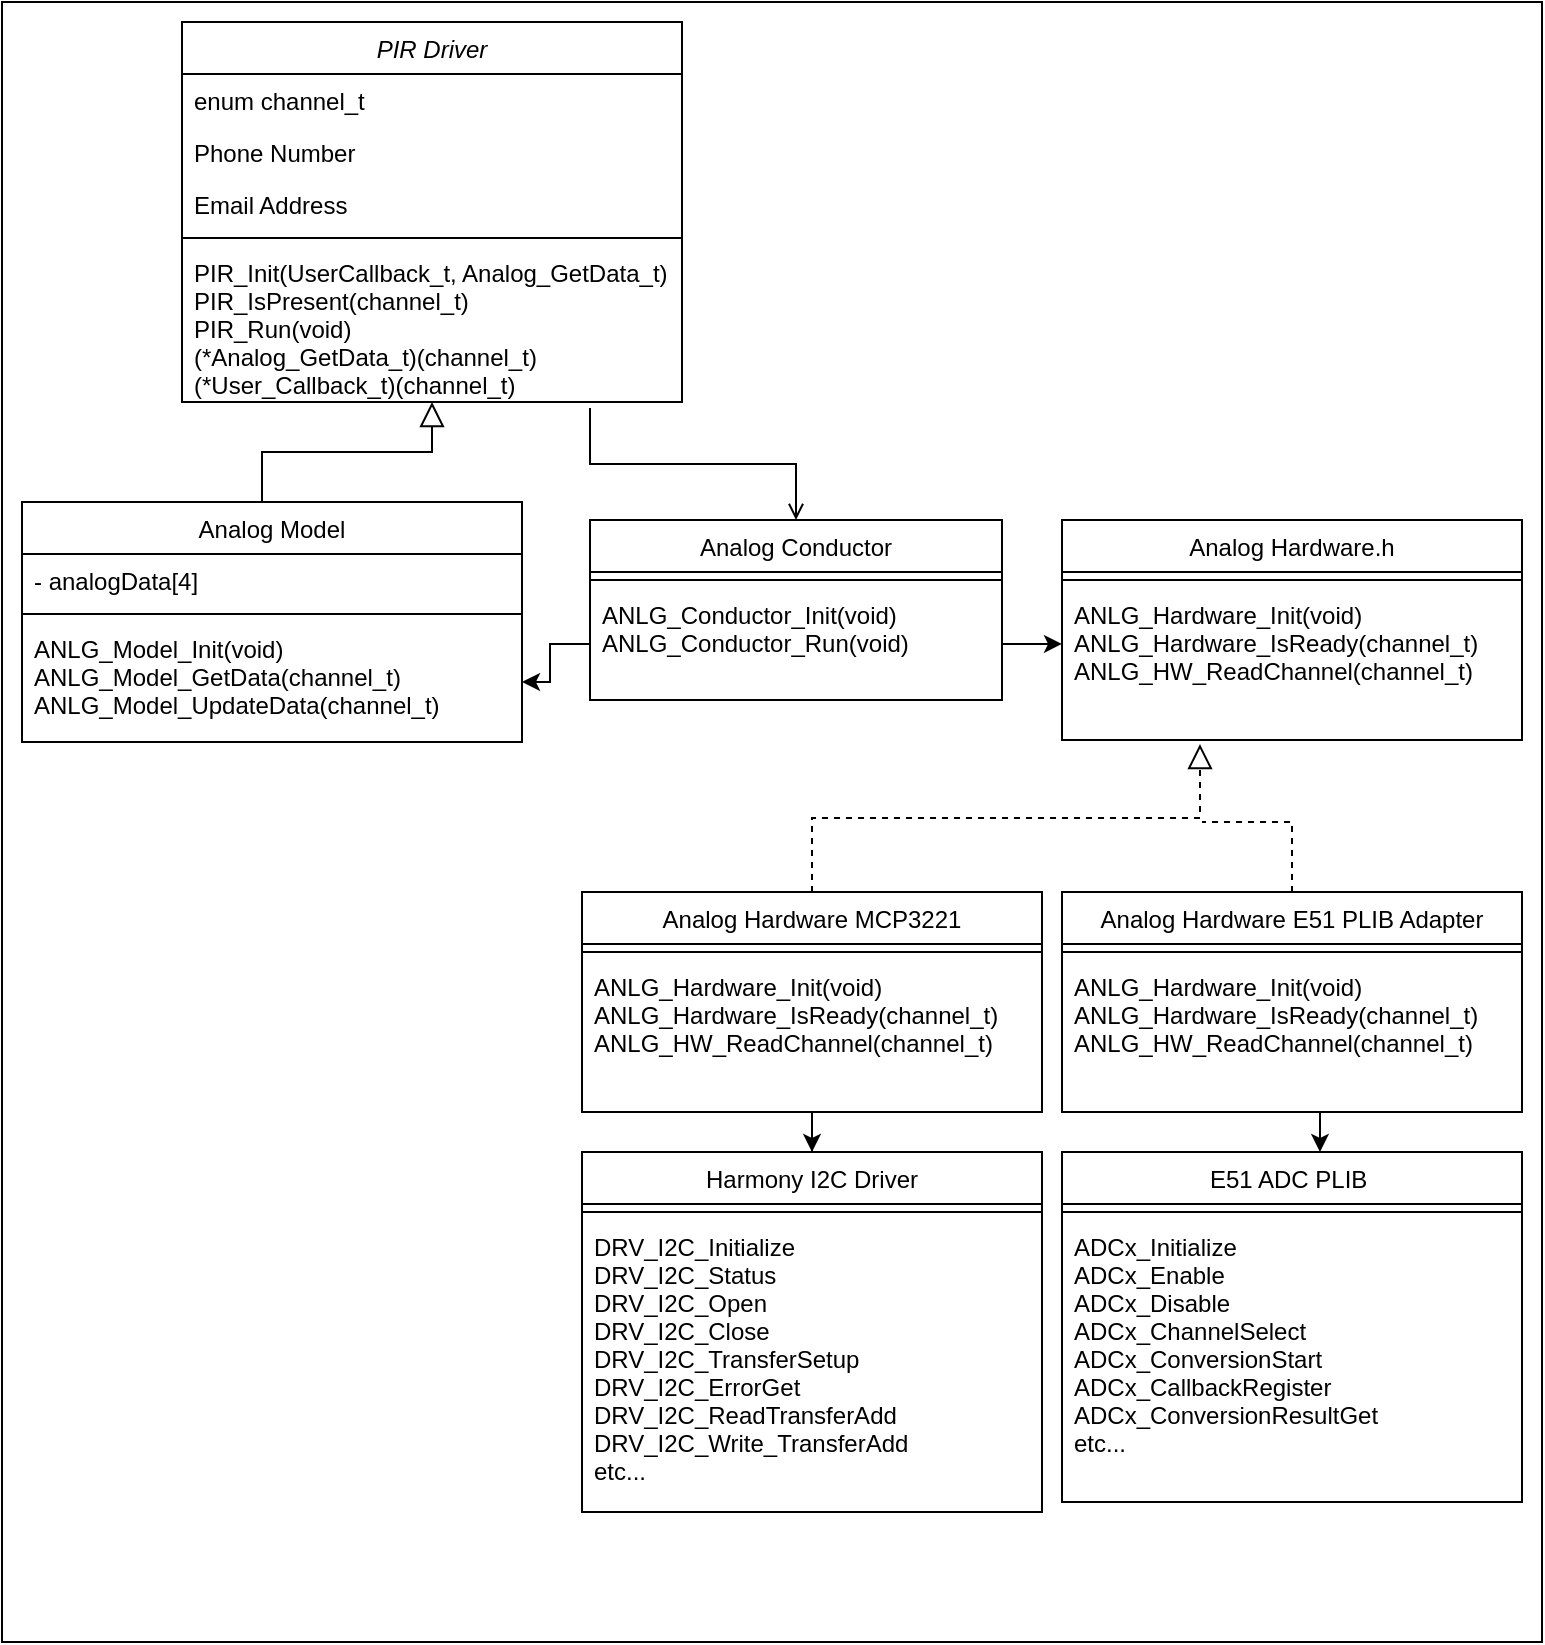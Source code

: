 <mxfile version="20.7.4" type="device"><diagram id="C5RBs43oDa-KdzZeNtuy" name="Page-1"><mxGraphModel dx="1405" dy="958" grid="1" gridSize="10" guides="1" tooltips="1" connect="1" arrows="1" fold="1" page="1" pageScale="1" pageWidth="827" pageHeight="1169" math="0" shadow="0"><root><mxCell id="WIyWlLk6GJQsqaUBKTNV-0"/><mxCell id="WIyWlLk6GJQsqaUBKTNV-1" parent="WIyWlLk6GJQsqaUBKTNV-0"/><mxCell id="oJfcwJx9fNT-0sXFsB0b-14" value="" style="rounded=0;whiteSpace=wrap;html=1;" vertex="1" parent="WIyWlLk6GJQsqaUBKTNV-1"><mxGeometry x="40" y="110" width="770" height="820" as="geometry"/></mxCell><mxCell id="zkfFHV4jXpPFQw0GAbJ--0" value="PIR Driver" style="swimlane;fontStyle=2;align=center;verticalAlign=top;childLayout=stackLayout;horizontal=1;startSize=26;horizontalStack=0;resizeParent=1;resizeLast=0;collapsible=1;marginBottom=0;rounded=0;shadow=0;strokeWidth=1;" parent="WIyWlLk6GJQsqaUBKTNV-1" vertex="1"><mxGeometry x="130" y="120" width="250" height="190" as="geometry"><mxRectangle x="230" y="140" width="160" height="26" as="alternateBounds"/></mxGeometry></mxCell><mxCell id="zkfFHV4jXpPFQw0GAbJ--1" value="enum channel_t" style="text;align=left;verticalAlign=top;spacingLeft=4;spacingRight=4;overflow=hidden;rotatable=0;points=[[0,0.5],[1,0.5]];portConstraint=eastwest;" parent="zkfFHV4jXpPFQw0GAbJ--0" vertex="1"><mxGeometry y="26" width="250" height="26" as="geometry"/></mxCell><mxCell id="zkfFHV4jXpPFQw0GAbJ--2" value="Phone Number" style="text;align=left;verticalAlign=top;spacingLeft=4;spacingRight=4;overflow=hidden;rotatable=0;points=[[0,0.5],[1,0.5]];portConstraint=eastwest;rounded=0;shadow=0;html=0;" parent="zkfFHV4jXpPFQw0GAbJ--0" vertex="1"><mxGeometry y="52" width="250" height="26" as="geometry"/></mxCell><mxCell id="zkfFHV4jXpPFQw0GAbJ--3" value="Email Address" style="text;align=left;verticalAlign=top;spacingLeft=4;spacingRight=4;overflow=hidden;rotatable=0;points=[[0,0.5],[1,0.5]];portConstraint=eastwest;rounded=0;shadow=0;html=0;" parent="zkfFHV4jXpPFQw0GAbJ--0" vertex="1"><mxGeometry y="78" width="250" height="26" as="geometry"/></mxCell><mxCell id="zkfFHV4jXpPFQw0GAbJ--4" value="" style="line;html=1;strokeWidth=1;align=left;verticalAlign=middle;spacingTop=-1;spacingLeft=3;spacingRight=3;rotatable=0;labelPosition=right;points=[];portConstraint=eastwest;" parent="zkfFHV4jXpPFQw0GAbJ--0" vertex="1"><mxGeometry y="104" width="250" height="8" as="geometry"/></mxCell><mxCell id="zkfFHV4jXpPFQw0GAbJ--5" value="PIR_Init(UserCallback_t, Analog_GetData_t)&#10;PIR_IsPresent(channel_t)&#10;PIR_Run(void)&#10;(*Analog_GetData_t)(channel_t)&#10;(*User_Callback_t)(channel_t)" style="text;align=left;verticalAlign=top;spacingLeft=4;spacingRight=4;overflow=hidden;rotatable=0;points=[[0,0.5],[1,0.5]];portConstraint=eastwest;" parent="zkfFHV4jXpPFQw0GAbJ--0" vertex="1"><mxGeometry y="112" width="250" height="78" as="geometry"/></mxCell><mxCell id="zkfFHV4jXpPFQw0GAbJ--12" value="" style="endArrow=block;endSize=10;endFill=0;shadow=0;strokeWidth=1;rounded=0;edgeStyle=elbowEdgeStyle;elbow=vertical;" parent="WIyWlLk6GJQsqaUBKTNV-1" target="zkfFHV4jXpPFQw0GAbJ--0" edge="1"><mxGeometry width="160" relative="1" as="geometry"><mxPoint x="170" y="360" as="sourcePoint"/><mxPoint x="200" y="203" as="targetPoint"/></mxGeometry></mxCell><mxCell id="zkfFHV4jXpPFQw0GAbJ--17" value="Analog Conductor" style="swimlane;fontStyle=0;align=center;verticalAlign=top;childLayout=stackLayout;horizontal=1;startSize=26;horizontalStack=0;resizeParent=1;resizeLast=0;collapsible=1;marginBottom=0;rounded=0;shadow=0;strokeWidth=1;" parent="WIyWlLk6GJQsqaUBKTNV-1" vertex="1"><mxGeometry x="334" y="369" width="206" height="90" as="geometry"><mxRectangle x="550" y="140" width="160" height="26" as="alternateBounds"/></mxGeometry></mxCell><mxCell id="zkfFHV4jXpPFQw0GAbJ--23" value="" style="line;html=1;strokeWidth=1;align=left;verticalAlign=middle;spacingTop=-1;spacingLeft=3;spacingRight=3;rotatable=0;labelPosition=right;points=[];portConstraint=eastwest;" parent="zkfFHV4jXpPFQw0GAbJ--17" vertex="1"><mxGeometry y="26" width="206" height="8" as="geometry"/></mxCell><mxCell id="zkfFHV4jXpPFQw0GAbJ--24" value="ANLG_Conductor_Init(void)&#10;ANLG_Conductor_Run(void)" style="text;align=left;verticalAlign=top;spacingLeft=4;spacingRight=4;overflow=hidden;rotatable=0;points=[[0,0.5],[1,0.5]];portConstraint=eastwest;" parent="zkfFHV4jXpPFQw0GAbJ--17" vertex="1"><mxGeometry y="34" width="206" height="56" as="geometry"/></mxCell><mxCell id="zkfFHV4jXpPFQw0GAbJ--26" value="" style="endArrow=open;shadow=0;strokeWidth=1;rounded=0;endFill=1;edgeStyle=elbowEdgeStyle;elbow=vertical;exitX=0.816;exitY=1.038;exitDx=0;exitDy=0;exitPerimeter=0;" parent="WIyWlLk6GJQsqaUBKTNV-1" source="zkfFHV4jXpPFQw0GAbJ--5" target="zkfFHV4jXpPFQw0GAbJ--17" edge="1"><mxGeometry x="0.5" y="41" relative="1" as="geometry"><mxPoint x="380" y="192" as="sourcePoint"/><mxPoint x="540" y="192" as="targetPoint"/><mxPoint x="-40" y="32" as="offset"/></mxGeometry></mxCell><mxCell id="oJfcwJx9fNT-0sXFsB0b-1" value="Analog Hardware.h" style="swimlane;fontStyle=0;align=center;verticalAlign=top;childLayout=stackLayout;horizontal=1;startSize=26;horizontalStack=0;resizeParent=1;resizeLast=0;collapsible=1;marginBottom=0;rounded=0;shadow=0;strokeWidth=1;" vertex="1" parent="WIyWlLk6GJQsqaUBKTNV-1"><mxGeometry x="570" y="369" width="230" height="110" as="geometry"><mxRectangle x="550" y="140" width="160" height="26" as="alternateBounds"/></mxGeometry></mxCell><mxCell id="oJfcwJx9fNT-0sXFsB0b-7" value="" style="line;html=1;strokeWidth=1;align=left;verticalAlign=middle;spacingTop=-1;spacingLeft=3;spacingRight=3;rotatable=0;labelPosition=right;points=[];portConstraint=eastwest;" vertex="1" parent="oJfcwJx9fNT-0sXFsB0b-1"><mxGeometry y="26" width="230" height="8" as="geometry"/></mxCell><mxCell id="oJfcwJx9fNT-0sXFsB0b-8" value="ANLG_Hardware_Init(void)&#10;ANLG_Hardware_IsReady(channel_t)&#10;ANLG_HW_ReadChannel(channel_t)" style="text;align=left;verticalAlign=top;spacingLeft=4;spacingRight=4;overflow=hidden;rotatable=0;points=[[0,0.5],[1,0.5]];portConstraint=eastwest;" vertex="1" parent="oJfcwJx9fNT-0sXFsB0b-1"><mxGeometry y="34" width="230" height="76" as="geometry"/></mxCell><mxCell id="oJfcwJx9fNT-0sXFsB0b-15" style="edgeStyle=orthogonalEdgeStyle;rounded=0;orthogonalLoop=1;jettySize=auto;html=1;exitX=1;exitY=0.5;exitDx=0;exitDy=0;entryX=0;entryY=0.368;entryDx=0;entryDy=0;entryPerimeter=0;" edge="1" parent="WIyWlLk6GJQsqaUBKTNV-1" source="zkfFHV4jXpPFQw0GAbJ--24" target="oJfcwJx9fNT-0sXFsB0b-8"><mxGeometry relative="1" as="geometry"/></mxCell><mxCell id="oJfcwJx9fNT-0sXFsB0b-16" value="Analog Model" style="swimlane;fontStyle=0;align=center;verticalAlign=top;childLayout=stackLayout;horizontal=1;startSize=26;horizontalStack=0;resizeParent=1;resizeLast=0;collapsible=1;marginBottom=0;rounded=0;shadow=0;strokeWidth=1;" vertex="1" parent="WIyWlLk6GJQsqaUBKTNV-1"><mxGeometry x="50" y="360" width="250" height="120" as="geometry"><mxRectangle x="230" y="140" width="160" height="26" as="alternateBounds"/></mxGeometry></mxCell><mxCell id="oJfcwJx9fNT-0sXFsB0b-17" value="- analogData[4]" style="text;align=left;verticalAlign=top;spacingLeft=4;spacingRight=4;overflow=hidden;rotatable=0;points=[[0,0.5],[1,0.5]];portConstraint=eastwest;" vertex="1" parent="oJfcwJx9fNT-0sXFsB0b-16"><mxGeometry y="26" width="250" height="26" as="geometry"/></mxCell><mxCell id="oJfcwJx9fNT-0sXFsB0b-20" value="" style="line;html=1;strokeWidth=1;align=left;verticalAlign=middle;spacingTop=-1;spacingLeft=3;spacingRight=3;rotatable=0;labelPosition=right;points=[];portConstraint=eastwest;" vertex="1" parent="oJfcwJx9fNT-0sXFsB0b-16"><mxGeometry y="52" width="250" height="8" as="geometry"/></mxCell><mxCell id="oJfcwJx9fNT-0sXFsB0b-21" value="ANLG_Model_Init(void)&#10;ANLG_Model_GetData(channel_t)&#10;ANLG_Model_UpdateData(channel_t)" style="text;align=left;verticalAlign=top;spacingLeft=4;spacingRight=4;overflow=hidden;rotatable=0;points=[[0,0.5],[1,0.5]];portConstraint=eastwest;" vertex="1" parent="oJfcwJx9fNT-0sXFsB0b-16"><mxGeometry y="60" width="250" height="60" as="geometry"/></mxCell><mxCell id="oJfcwJx9fNT-0sXFsB0b-22" value="" style="edgeStyle=orthogonalEdgeStyle;rounded=0;orthogonalLoop=1;jettySize=auto;html=1;" edge="1" parent="WIyWlLk6GJQsqaUBKTNV-1" source="zkfFHV4jXpPFQw0GAbJ--24" target="oJfcwJx9fNT-0sXFsB0b-21"><mxGeometry relative="1" as="geometry"/></mxCell><mxCell id="oJfcwJx9fNT-0sXFsB0b-23" value="Analog Hardware MCP3221" style="swimlane;fontStyle=0;align=center;verticalAlign=top;childLayout=stackLayout;horizontal=1;startSize=26;horizontalStack=0;resizeParent=1;resizeLast=0;collapsible=1;marginBottom=0;rounded=0;shadow=0;strokeWidth=1;" vertex="1" parent="WIyWlLk6GJQsqaUBKTNV-1"><mxGeometry x="330" y="555" width="230" height="110" as="geometry"><mxRectangle x="550" y="140" width="160" height="26" as="alternateBounds"/></mxGeometry></mxCell><mxCell id="oJfcwJx9fNT-0sXFsB0b-24" value="" style="line;html=1;strokeWidth=1;align=left;verticalAlign=middle;spacingTop=-1;spacingLeft=3;spacingRight=3;rotatable=0;labelPosition=right;points=[];portConstraint=eastwest;" vertex="1" parent="oJfcwJx9fNT-0sXFsB0b-23"><mxGeometry y="26" width="230" height="8" as="geometry"/></mxCell><mxCell id="oJfcwJx9fNT-0sXFsB0b-25" value="ANLG_Hardware_Init(void)&#10;ANLG_Hardware_IsReady(channel_t)&#10;ANLG_HW_ReadChannel(channel_t)" style="text;align=left;verticalAlign=top;spacingLeft=4;spacingRight=4;overflow=hidden;rotatable=0;points=[[0,0.5],[1,0.5]];portConstraint=eastwest;" vertex="1" parent="oJfcwJx9fNT-0sXFsB0b-23"><mxGeometry y="34" width="230" height="76" as="geometry"/></mxCell><mxCell id="oJfcwJx9fNT-0sXFsB0b-38" style="edgeStyle=orthogonalEdgeStyle;rounded=0;orthogonalLoop=1;jettySize=auto;html=1;exitX=0.5;exitY=0;exitDx=0;exitDy=0;dashed=1;endArrow=none;endFill=0;" edge="1" parent="WIyWlLk6GJQsqaUBKTNV-1" source="oJfcwJx9fNT-0sXFsB0b-27"><mxGeometry relative="1" as="geometry"><mxPoint x="640" y="520" as="targetPoint"/><Array as="points"><mxPoint x="685" y="520"/></Array></mxGeometry></mxCell><mxCell id="oJfcwJx9fNT-0sXFsB0b-27" value="Analog Hardware E51 PLIB Adapter" style="swimlane;fontStyle=0;align=center;verticalAlign=top;childLayout=stackLayout;horizontal=1;startSize=26;horizontalStack=0;resizeParent=1;resizeLast=0;collapsible=1;marginBottom=0;rounded=0;shadow=0;strokeWidth=1;" vertex="1" parent="WIyWlLk6GJQsqaUBKTNV-1"><mxGeometry x="570" y="555" width="230" height="110" as="geometry"><mxRectangle x="550" y="140" width="160" height="26" as="alternateBounds"/></mxGeometry></mxCell><mxCell id="oJfcwJx9fNT-0sXFsB0b-28" value="" style="line;html=1;strokeWidth=1;align=left;verticalAlign=middle;spacingTop=-1;spacingLeft=3;spacingRight=3;rotatable=0;labelPosition=right;points=[];portConstraint=eastwest;" vertex="1" parent="oJfcwJx9fNT-0sXFsB0b-27"><mxGeometry y="26" width="230" height="8" as="geometry"/></mxCell><mxCell id="oJfcwJx9fNT-0sXFsB0b-29" value="ANLG_Hardware_Init(void)&#10;ANLG_Hardware_IsReady(channel_t)&#10;ANLG_HW_ReadChannel(channel_t)" style="text;align=left;verticalAlign=top;spacingLeft=4;spacingRight=4;overflow=hidden;rotatable=0;points=[[0,0.5],[1,0.5]];portConstraint=eastwest;" vertex="1" parent="oJfcwJx9fNT-0sXFsB0b-27"><mxGeometry y="34" width="230" height="76" as="geometry"/></mxCell><mxCell id="oJfcwJx9fNT-0sXFsB0b-34" value="E51 ADC PLIB " style="swimlane;fontStyle=0;align=center;verticalAlign=top;childLayout=stackLayout;horizontal=1;startSize=26;horizontalStack=0;resizeParent=1;resizeLast=0;collapsible=1;marginBottom=0;rounded=0;shadow=0;strokeWidth=1;" vertex="1" parent="WIyWlLk6GJQsqaUBKTNV-1"><mxGeometry x="570" y="685" width="230" height="175" as="geometry"><mxRectangle x="550" y="140" width="160" height="26" as="alternateBounds"/></mxGeometry></mxCell><mxCell id="oJfcwJx9fNT-0sXFsB0b-35" value="" style="line;html=1;strokeWidth=1;align=left;verticalAlign=middle;spacingTop=-1;spacingLeft=3;spacingRight=3;rotatable=0;labelPosition=right;points=[];portConstraint=eastwest;" vertex="1" parent="oJfcwJx9fNT-0sXFsB0b-34"><mxGeometry y="26" width="230" height="8" as="geometry"/></mxCell><mxCell id="oJfcwJx9fNT-0sXFsB0b-36" value="ADCx_Initialize&#10;ADCx_Enable&#10;ADCx_Disable&#10;ADCx_ChannelSelect&#10;ADCx_ConversionStart&#10;ADCx_CallbackRegister&#10;ADCx_ConversionResultGet&#10;etc..." style="text;align=left;verticalAlign=top;spacingLeft=4;spacingRight=4;overflow=hidden;rotatable=0;points=[[0,0.5],[1,0.5]];portConstraint=eastwest;" vertex="1" parent="oJfcwJx9fNT-0sXFsB0b-34"><mxGeometry y="34" width="230" height="126" as="geometry"/></mxCell><mxCell id="oJfcwJx9fNT-0sXFsB0b-37" value="" style="endArrow=block;endSize=10;endFill=0;shadow=0;strokeWidth=1;rounded=0;edgeStyle=elbowEdgeStyle;elbow=vertical;exitX=0.5;exitY=0;exitDx=0;exitDy=0;dashed=1;entryX=0.3;entryY=1.027;entryDx=0;entryDy=0;entryPerimeter=0;" edge="1" parent="WIyWlLk6GJQsqaUBKTNV-1" source="oJfcwJx9fNT-0sXFsB0b-23" target="oJfcwJx9fNT-0sXFsB0b-8"><mxGeometry width="160" relative="1" as="geometry"><mxPoint x="440" y="540" as="sourcePoint"/><mxPoint x="680" y="480" as="targetPoint"/></mxGeometry></mxCell><mxCell id="oJfcwJx9fNT-0sXFsB0b-39" value="Harmony I2C Driver" style="swimlane;fontStyle=0;align=center;verticalAlign=top;childLayout=stackLayout;horizontal=1;startSize=26;horizontalStack=0;resizeParent=1;resizeLast=0;collapsible=1;marginBottom=0;rounded=0;shadow=0;strokeWidth=1;" vertex="1" parent="WIyWlLk6GJQsqaUBKTNV-1"><mxGeometry x="330" y="685" width="230" height="180" as="geometry"><mxRectangle x="550" y="140" width="160" height="26" as="alternateBounds"/></mxGeometry></mxCell><mxCell id="oJfcwJx9fNT-0sXFsB0b-40" value="" style="line;html=1;strokeWidth=1;align=left;verticalAlign=middle;spacingTop=-1;spacingLeft=3;spacingRight=3;rotatable=0;labelPosition=right;points=[];portConstraint=eastwest;" vertex="1" parent="oJfcwJx9fNT-0sXFsB0b-39"><mxGeometry y="26" width="230" height="8" as="geometry"/></mxCell><mxCell id="oJfcwJx9fNT-0sXFsB0b-41" value="DRV_I2C_Initialize&#10;DRV_I2C_Status&#10;DRV_I2C_Open&#10;DRV_I2C_Close&#10;DRV_I2C_TransferSetup&#10;DRV_I2C_ErrorGet&#10;DRV_I2C_ReadTransferAdd&#10;DRV_I2C_Write_TransferAdd&#10;etc..." style="text;align=left;verticalAlign=top;spacingLeft=4;spacingRight=4;overflow=hidden;rotatable=0;points=[[0,0.5],[1,0.5]];portConstraint=eastwest;" vertex="1" parent="oJfcwJx9fNT-0sXFsB0b-39"><mxGeometry y="34" width="230" height="146" as="geometry"/></mxCell><mxCell id="oJfcwJx9fNT-0sXFsB0b-42" style="edgeStyle=orthogonalEdgeStyle;rounded=0;orthogonalLoop=1;jettySize=auto;html=1;exitX=0.5;exitY=1;exitDx=0;exitDy=0;" edge="1" parent="WIyWlLk6GJQsqaUBKTNV-1" source="oJfcwJx9fNT-0sXFsB0b-23" target="oJfcwJx9fNT-0sXFsB0b-39"><mxGeometry relative="1" as="geometry"><mxPoint x="430" y="670.03" as="sourcePoint"/><mxPoint x="460" y="669.998" as="targetPoint"/><Array as="points"/></mxGeometry></mxCell><mxCell id="oJfcwJx9fNT-0sXFsB0b-43" style="edgeStyle=orthogonalEdgeStyle;rounded=0;orthogonalLoop=1;jettySize=auto;html=1;exitX=0.5;exitY=1;exitDx=0;exitDy=0;" edge="1" parent="WIyWlLk6GJQsqaUBKTNV-1"><mxGeometry relative="1" as="geometry"><mxPoint x="699" y="665" as="sourcePoint"/><mxPoint x="698.989" y="685" as="targetPoint"/><Array as="points"/></mxGeometry></mxCell></root></mxGraphModel></diagram></mxfile>